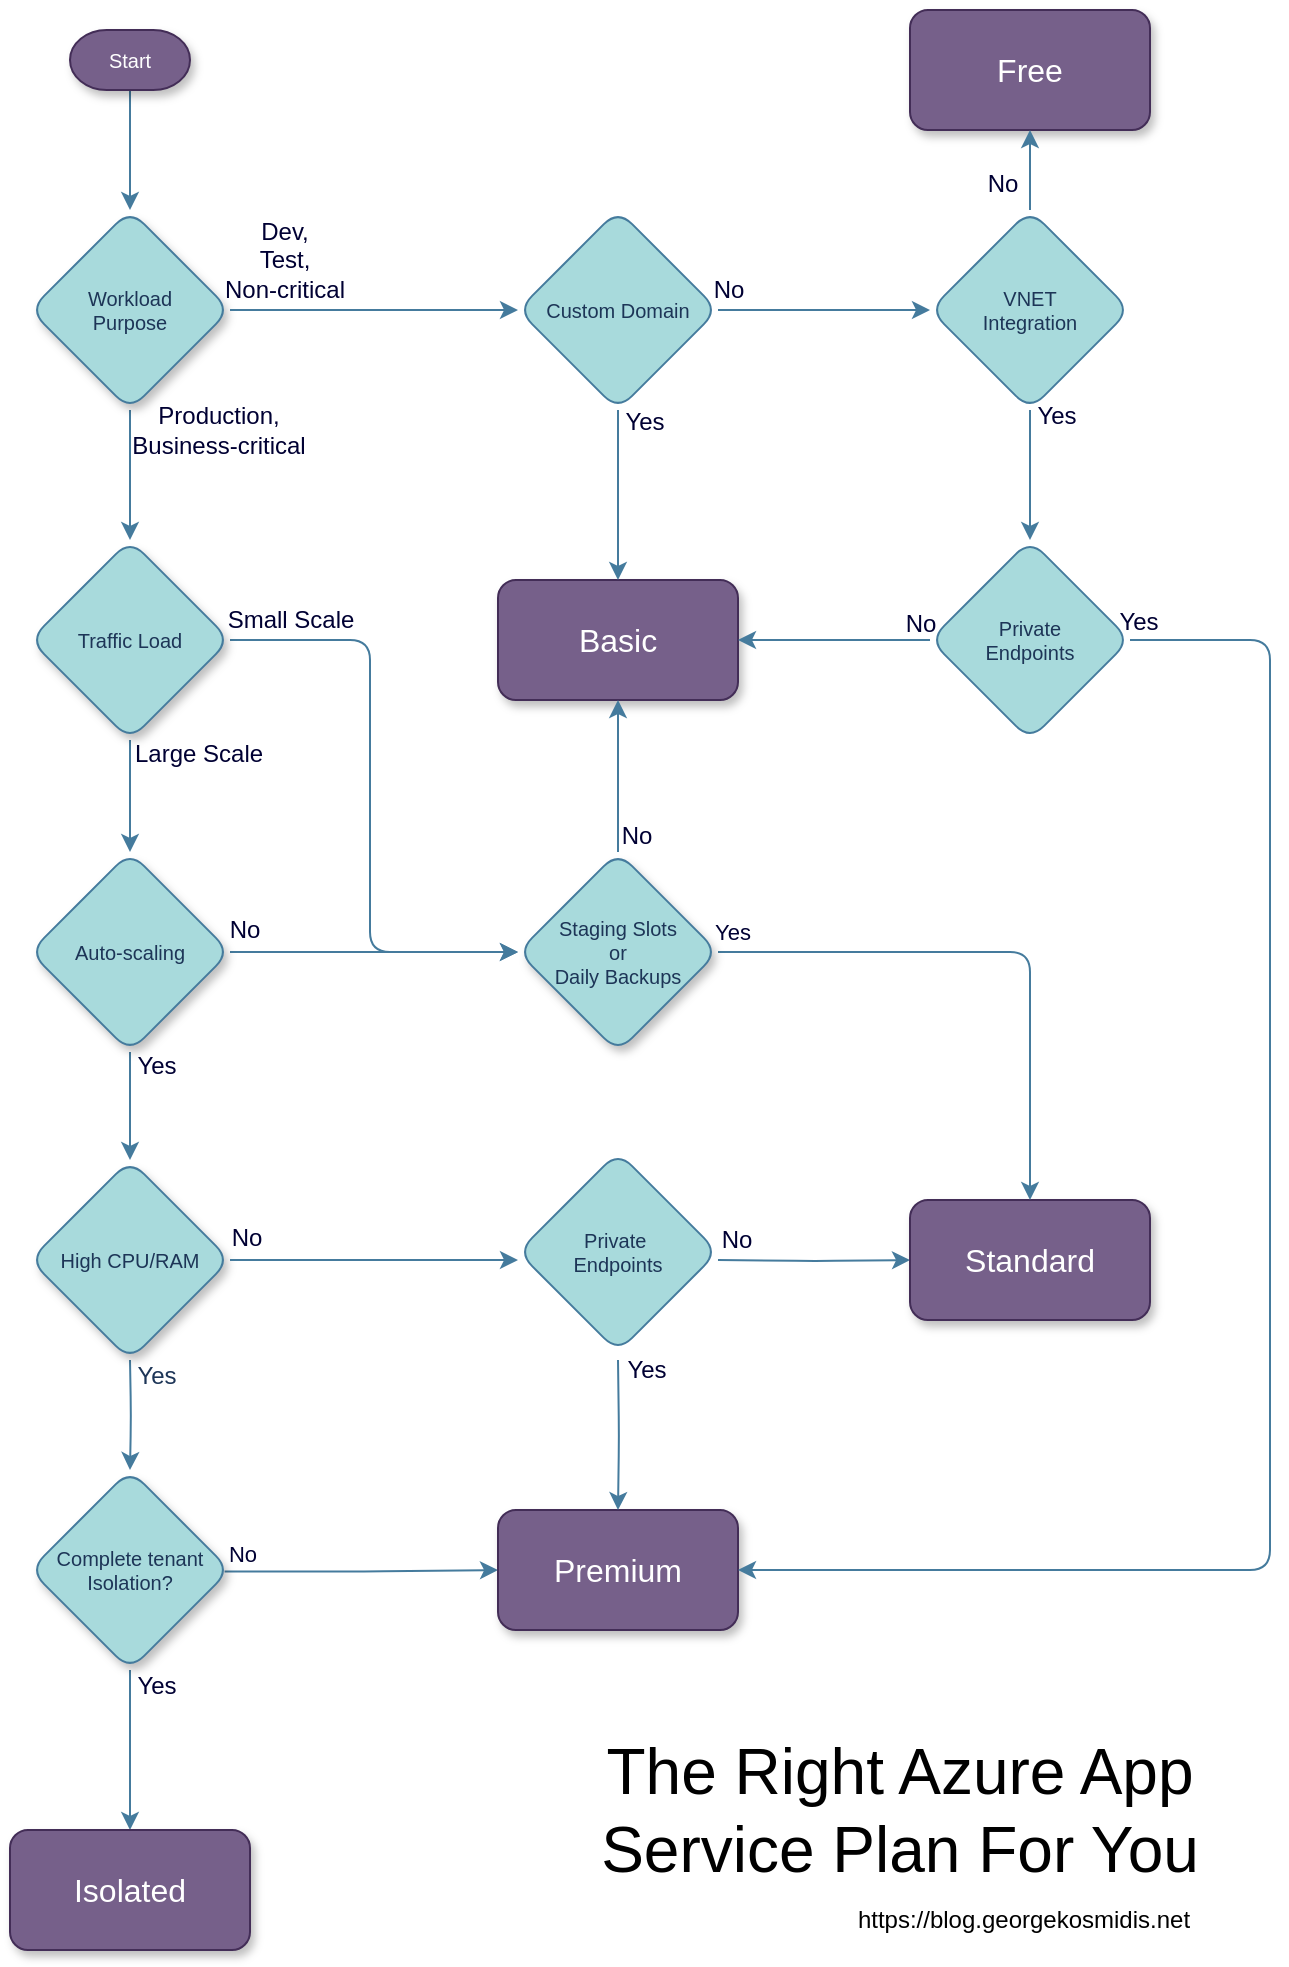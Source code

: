 <mxfile version="24.4.13" type="device" pages="2">
  <diagram id="N4iRV68BVkmkfJKtZu4H" name="Page-2">
    <mxGraphModel dx="1615" dy="1103" grid="1" gridSize="10" guides="1" tooltips="1" connect="1" arrows="1" fold="1" page="1" pageScale="1" pageWidth="827" pageHeight="1169" math="0" shadow="0">
      <root>
        <mxCell id="0" />
        <mxCell id="1" parent="0" />
        <mxCell id="8HNGC6IebJeWQwQANR_L-3" value="" style="edgeStyle=orthogonalEdgeStyle;rounded=1;orthogonalLoop=1;jettySize=auto;html=1;fontSize=10;labelBackgroundColor=none;strokeColor=#457B9D;fontColor=default;fontFamily=Helvetica;fontStyle=0;" parent="1" source="8HNGC6IebJeWQwQANR_L-4" target="8HNGC6IebJeWQwQANR_L-9" edge="1">
          <mxGeometry relative="1" as="geometry" />
        </mxCell>
        <mxCell id="8HNGC6IebJeWQwQANR_L-4" value="Start" style="strokeWidth=1;html=1;shape=mxgraph.flowchart.terminator;whiteSpace=wrap;rounded=1;shadow=1;labelBackgroundColor=none;fontFamily=Helvetica;fontSize=10;align=center;fillColor=#76608a;strokeColor=#432D57;fontColor=#ffffff;fontStyle=0;" parent="1" vertex="1">
          <mxGeometry x="140" y="90" width="60" height="30" as="geometry" />
        </mxCell>
        <mxCell id="8HNGC6IebJeWQwQANR_L-5" value="" style="edgeStyle=orthogonalEdgeStyle;rounded=1;orthogonalLoop=1;jettySize=auto;html=1;fontSize=10;labelBackgroundColor=none;strokeColor=#457B9D;fontColor=default;fontFamily=Helvetica;entryX=0;entryY=0.5;entryDx=0;entryDy=0;fontStyle=0;" parent="1" source="mjoHUaqumo3DgvZ4HPl7-24" target="mjoHUaqumo3DgvZ4HPl7-43" edge="1">
          <mxGeometry relative="1" as="geometry" />
        </mxCell>
        <mxCell id="mjoHUaqumo3DgvZ4HPl7-27" value="No" style="edgeLabel;html=1;align=center;verticalAlign=middle;resizable=0;points=[];labelBackgroundColor=none;fontColor=#000033;fontFamily=Helvetica;fontSize=12;rounded=1;fontStyle=0;" parent="8HNGC6IebJeWQwQANR_L-5" vertex="1" connectable="0">
          <mxGeometry x="-0.64" relative="1" as="geometry">
            <mxPoint x="-14" y="-10" as="offset" />
          </mxGeometry>
        </mxCell>
        <mxCell id="8HNGC6IebJeWQwQANR_L-7" value="" style="edgeStyle=orthogonalEdgeStyle;rounded=1;orthogonalLoop=1;jettySize=auto;html=1;fontSize=10;labelBackgroundColor=none;strokeColor=#457B9D;fontColor=default;fontFamily=Helvetica;fontStyle=0;" parent="1" source="8HNGC6IebJeWQwQANR_L-9" target="8HNGC6IebJeWQwQANR_L-14" edge="1">
          <mxGeometry relative="1" as="geometry" />
        </mxCell>
        <mxCell id="8HNGC6IebJeWQwQANR_L-8" value="Production,&lt;div style=&quot;font-size: 12px;&quot;&gt;Business-critical&lt;/div&gt;" style="edgeLabel;html=1;align=center;verticalAlign=middle;resizable=0;points=[];fontSize=12;labelBackgroundColor=none;fontColor=#000033;fontFamily=Helvetica;rounded=1;fontStyle=0;" parent="8HNGC6IebJeWQwQANR_L-7" vertex="1" connectable="0">
          <mxGeometry x="-0.475" y="1" relative="1" as="geometry">
            <mxPoint x="43" y="-7" as="offset" />
          </mxGeometry>
        </mxCell>
        <mxCell id="8HNGC6IebJeWQwQANR_L-9" value="&lt;div style=&quot;font-size: 10px;&quot;&gt;Workload&lt;/div&gt;Purpose" style="rhombus;whiteSpace=wrap;html=1;fontSize=10;fontFamily=Helvetica;strokeWidth=1;rounded=1;shadow=1;labelBackgroundColor=none;fillColor=#A8DADC;strokeColor=#457B9D;fontColor=#1D3557;fontStyle=0;aspect=fixed;" parent="1" vertex="1">
          <mxGeometry x="120" y="180" width="100" height="100" as="geometry" />
        </mxCell>
        <mxCell id="8HNGC6IebJeWQwQANR_L-10" value="Free" style="whiteSpace=wrap;html=1;fontSize=16;fontFamily=Helvetica;strokeWidth=1;rounded=1;shadow=1;labelBackgroundColor=none;fillColor=#76608a;strokeColor=#432D57;fontColor=#ffffff;fontStyle=0;" parent="1" vertex="1">
          <mxGeometry x="560" y="80" width="120" height="60" as="geometry" />
        </mxCell>
        <mxCell id="8HNGC6IebJeWQwQANR_L-11" style="edgeStyle=orthogonalEdgeStyle;rounded=1;orthogonalLoop=1;jettySize=auto;html=1;fontSize=10;labelBackgroundColor=none;strokeColor=#457B9D;fontColor=default;fontFamily=Helvetica;fontStyle=0;entryX=0;entryY=0.5;entryDx=0;entryDy=0;" parent="1" source="8HNGC6IebJeWQwQANR_L-14" target="mjoHUaqumo3DgvZ4HPl7-48" edge="1">
          <mxGeometry relative="1" as="geometry">
            <mxPoint x="350" y="395" as="targetPoint" />
            <Array as="points">
              <mxPoint x="290" y="395" />
              <mxPoint x="290" y="551" />
            </Array>
          </mxGeometry>
        </mxCell>
        <mxCell id="8HNGC6IebJeWQwQANR_L-12" value="Small Scale" style="edgeLabel;html=1;align=center;verticalAlign=middle;resizable=0;points=[];fontSize=12;labelBackgroundColor=none;fontColor=#000033;fontFamily=Helvetica;rounded=1;fontStyle=0;" parent="8HNGC6IebJeWQwQANR_L-11" vertex="1" connectable="0">
          <mxGeometry x="-0.712" relative="1" as="geometry">
            <mxPoint x="-13" y="-10" as="offset" />
          </mxGeometry>
        </mxCell>
        <mxCell id="8HNGC6IebJeWQwQANR_L-13" value="" style="edgeStyle=orthogonalEdgeStyle;rounded=1;orthogonalLoop=1;jettySize=auto;html=1;fontSize=10;labelBackgroundColor=none;strokeColor=#457B9D;fontColor=default;fontFamily=Helvetica;fontStyle=0;" parent="1" source="8HNGC6IebJeWQwQANR_L-14" target="8HNGC6IebJeWQwQANR_L-21" edge="1">
          <mxGeometry relative="1" as="geometry" />
        </mxCell>
        <mxCell id="mjoHUaqumo3DgvZ4HPl7-35" value="Large Scale" style="edgeLabel;html=1;align=center;verticalAlign=middle;resizable=0;points=[];hachureGap=4;strokeColor=#457B9D;fontFamily=Helvetica;fontColor=#000033;fillColor=#A8DADC;fontSize=12;labelBackgroundColor=none;rounded=1;fontStyle=0;" parent="8HNGC6IebJeWQwQANR_L-13" vertex="1" connectable="0">
          <mxGeometry x="-0.355" relative="1" as="geometry">
            <mxPoint x="34" y="-11" as="offset" />
          </mxGeometry>
        </mxCell>
        <mxCell id="8HNGC6IebJeWQwQANR_L-14" value="Traffic Load" style="rhombus;whiteSpace=wrap;html=1;fontSize=10;fontFamily=Helvetica;strokeWidth=1;rounded=1;shadow=1;labelBackgroundColor=none;fillColor=#A8DADC;strokeColor=#457B9D;fontColor=#1D3557;aspect=fixed;fontStyle=0;" parent="1" vertex="1">
          <mxGeometry x="120" y="345" width="100" height="100" as="geometry" />
        </mxCell>
        <mxCell id="8HNGC6IebJeWQwQANR_L-15" value="" style="edgeStyle=orthogonalEdgeStyle;rounded=1;orthogonalLoop=1;jettySize=auto;html=1;fontSize=10;labelBackgroundColor=none;strokeColor=#457B9D;fontColor=default;fontFamily=Helvetica;fontStyle=0;entryX=0;entryY=0.5;entryDx=0;entryDy=0;" parent="1" source="8HNGC6IebJeWQwQANR_L-21" target="mjoHUaqumo3DgvZ4HPl7-48" edge="1">
          <mxGeometry relative="1" as="geometry" />
        </mxCell>
        <mxCell id="8HNGC6IebJeWQwQANR_L-16" value="No" style="edgeLabel;html=1;align=center;verticalAlign=middle;resizable=0;points=[];fontSize=12;labelBackgroundColor=none;fontColor=#000033;fontFamily=Helvetica;rounded=1;fontStyle=0;" parent="8HNGC6IebJeWQwQANR_L-15" vertex="1" connectable="0">
          <mxGeometry x="-0.5" y="2" relative="1" as="geometry">
            <mxPoint x="-29" y="-9" as="offset" />
          </mxGeometry>
        </mxCell>
        <mxCell id="8HNGC6IebJeWQwQANR_L-19" value="" style="edgeStyle=orthogonalEdgeStyle;rounded=1;orthogonalLoop=1;jettySize=auto;html=1;fontSize=10;labelBackgroundColor=none;strokeColor=#457B9D;fontColor=default;fontFamily=Helvetica;fontStyle=0;" parent="1" source="8HNGC6IebJeWQwQANR_L-21" target="8HNGC6IebJeWQwQANR_L-26" edge="1">
          <mxGeometry relative="1" as="geometry" />
        </mxCell>
        <mxCell id="mjoHUaqumo3DgvZ4HPl7-19" value="Yes" style="edgeLabel;html=1;align=center;verticalAlign=middle;resizable=0;points=[];fontSize=12;labelBackgroundColor=none;fontColor=#000033;fontFamily=Helvetica;rounded=1;fontStyle=0;" parent="8HNGC6IebJeWQwQANR_L-19" vertex="1" connectable="0">
          <mxGeometry x="-0.436" relative="1" as="geometry">
            <mxPoint x="13" y="-8" as="offset" />
          </mxGeometry>
        </mxCell>
        <mxCell id="8HNGC6IebJeWQwQANR_L-21" value="Auto-scaling" style="rhombus;whiteSpace=wrap;html=1;fontSize=10;fontFamily=Helvetica;strokeWidth=1;rounded=1;shadow=1;labelBackgroundColor=none;fillColor=#A8DADC;strokeColor=#457B9D;fontColor=#1D3557;aspect=fixed;fontStyle=0;" parent="1" vertex="1">
          <mxGeometry x="120" y="501" width="100" height="100" as="geometry" />
        </mxCell>
        <mxCell id="8HNGC6IebJeWQwQANR_L-22" value="Basic" style="whiteSpace=wrap;html=1;fontSize=16;fontFamily=Helvetica;strokeWidth=1;rounded=1;shadow=1;labelBackgroundColor=none;fillColor=#76608a;strokeColor=#432D57;fontColor=#ffffff;fontStyle=0;" parent="1" vertex="1">
          <mxGeometry x="354" y="365" width="120" height="60" as="geometry" />
        </mxCell>
        <mxCell id="mjoHUaqumo3DgvZ4HPl7-4" value="" style="edgeStyle=orthogonalEdgeStyle;rounded=1;orthogonalLoop=1;jettySize=auto;html=1;fontSize=10;labelBackgroundColor=none;strokeColor=#457B9D;fontColor=default;fontFamily=Helvetica;fontStyle=0;" parent="1" target="mjoHUaqumo3DgvZ4HPl7-3" edge="1">
          <mxGeometry relative="1" as="geometry">
            <mxPoint x="170" y="755" as="sourcePoint" />
          </mxGeometry>
        </mxCell>
        <mxCell id="mjoHUaqumo3DgvZ4HPl7-56" value="Yes" style="edgeLabel;html=1;align=center;verticalAlign=middle;resizable=0;points=[];rounded=1;strokeColor=#457B9D;fontColor=#1D3557;fillColor=#A8DADC;fontSize=12;" parent="mjoHUaqumo3DgvZ4HPl7-4" vertex="1" connectable="0">
          <mxGeometry x="-0.322" y="2" relative="1" as="geometry">
            <mxPoint x="10" y="-11" as="offset" />
          </mxGeometry>
        </mxCell>
        <mxCell id="mjoHUaqumo3DgvZ4HPl7-20" value="" style="edgeStyle=orthogonalEdgeStyle;rounded=1;orthogonalLoop=1;jettySize=auto;html=1;entryX=0;entryY=0.5;entryDx=0;entryDy=0;exitX=0.973;exitY=0.508;exitDx=0;exitDy=0;fontSize=12;labelBackgroundColor=none;strokeColor=#457B9D;fontColor=#000033;fontFamily=Helvetica;fontStyle=0;exitPerimeter=0;" parent="1" source="mjoHUaqumo3DgvZ4HPl7-3" target="mjoHUaqumo3DgvZ4HPl7-16" edge="1">
          <mxGeometry x="-0.836" y="5" relative="1" as="geometry">
            <mxPoint x="219" y="880" as="sourcePoint" />
            <mxPoint x="353" y="880" as="targetPoint" />
            <mxPoint as="offset" />
          </mxGeometry>
        </mxCell>
        <mxCell id="mjoHUaqumo3DgvZ4HPl7-55" value="No" style="edgeLabel;html=1;align=center;verticalAlign=middle;resizable=0;points=[];rounded=1;strokeColor=#457B9D;fontColor=#000033;fillColor=#A8DADC;labelBackgroundColor=none;" parent="mjoHUaqumo3DgvZ4HPl7-20" vertex="1" connectable="0">
          <mxGeometry x="-0.517" relative="1" as="geometry">
            <mxPoint x="-25" y="-9" as="offset" />
          </mxGeometry>
        </mxCell>
        <mxCell id="mjoHUaqumo3DgvZ4HPl7-21" style="edgeStyle=orthogonalEdgeStyle;rounded=1;orthogonalLoop=1;jettySize=auto;html=1;entryX=0;entryY=0.5;entryDx=0;entryDy=0;fontSize=10;labelBackgroundColor=none;strokeColor=#457B9D;fontColor=default;fontFamily=Helvetica;fontStyle=0;" parent="1" target="mjoHUaqumo3DgvZ4HPl7-5" edge="1">
          <mxGeometry relative="1" as="geometry">
            <mxPoint x="464" y="705" as="sourcePoint" />
          </mxGeometry>
        </mxCell>
        <mxCell id="mjoHUaqumo3DgvZ4HPl7-40" value="No" style="edgeLabel;html=1;align=center;verticalAlign=middle;resizable=0;points=[];hachureGap=4;strokeColor=#457B9D;fontFamily=Helvetica;fontColor=#000033;fillColor=#A8DADC;labelBackgroundColor=none;rounded=1;fontStyle=0;fontSize=12;" parent="mjoHUaqumo3DgvZ4HPl7-21" vertex="1" connectable="0">
          <mxGeometry x="-0.449" relative="1" as="geometry">
            <mxPoint x="-18" y="-11" as="offset" />
          </mxGeometry>
        </mxCell>
        <mxCell id="8HNGC6IebJeWQwQANR_L-26" value="High CPU/RAM" style="rhombus;whiteSpace=wrap;html=1;fontSize=10;fontFamily=Helvetica;strokeWidth=1;rounded=1;shadow=1;labelBackgroundColor=none;fillColor=#A8DADC;strokeColor=#457B9D;fontColor=#1D3557;aspect=fixed;fontStyle=0;" parent="1" vertex="1">
          <mxGeometry x="120" y="655" width="100" height="100" as="geometry" />
        </mxCell>
        <mxCell id="mjoHUaqumo3DgvZ4HPl7-9" value="" style="edgeStyle=orthogonalEdgeStyle;rounded=1;orthogonalLoop=1;jettySize=auto;html=1;exitX=0.5;exitY=1;exitDx=0;exitDy=0;fontSize=10;labelBackgroundColor=none;strokeColor=#457B9D;fontColor=default;fontFamily=Helvetica;fontStyle=0;" parent="1" source="mjoHUaqumo3DgvZ4HPl7-3" target="mjoHUaqumo3DgvZ4HPl7-10" edge="1">
          <mxGeometry relative="1" as="geometry">
            <mxPoint x="200" y="1010.0" as="targetPoint" />
          </mxGeometry>
        </mxCell>
        <mxCell id="mjoHUaqumo3DgvZ4HPl7-23" value="Yes" style="edgeLabel;html=1;align=center;verticalAlign=middle;resizable=0;points=[];fontSize=12;labelBackgroundColor=none;fontColor=#000033;fontFamily=Helvetica;rounded=1;fontStyle=0;" parent="mjoHUaqumo3DgvZ4HPl7-9" vertex="1" connectable="0">
          <mxGeometry x="0.288" y="-2" relative="1" as="geometry">
            <mxPoint x="15" y="-44" as="offset" />
          </mxGeometry>
        </mxCell>
        <mxCell id="mjoHUaqumo3DgvZ4HPl7-3" value="Complete tenant&lt;div&gt;Isolation?&lt;/div&gt;" style="rhombus;whiteSpace=wrap;html=1;fontSize=10;fontFamily=Helvetica;strokeWidth=1;rounded=1;shadow=1;labelBackgroundColor=none;fillColor=#A8DADC;strokeColor=#457B9D;fontColor=#1D3557;aspect=fixed;fontStyle=0;" parent="1" vertex="1">
          <mxGeometry x="120" y="810" width="100" height="100" as="geometry" />
        </mxCell>
        <mxCell id="mjoHUaqumo3DgvZ4HPl7-5" value="Standard" style="whiteSpace=wrap;html=1;fontSize=16;fontFamily=Helvetica;strokeWidth=1;rounded=1;shadow=1;labelBackgroundColor=none;fillColor=#76608a;strokeColor=#432D57;fontColor=#ffffff;fontStyle=0;" parent="1" vertex="1">
          <mxGeometry x="560" y="675" width="120" height="60" as="geometry" />
        </mxCell>
        <mxCell id="mjoHUaqumo3DgvZ4HPl7-10" value="Isolated" style="whiteSpace=wrap;html=1;fontSize=16;fontFamily=Helvetica;strokeWidth=1;rounded=1;shadow=1;labelBackgroundColor=none;fillColor=#76608a;strokeColor=#432D57;fontColor=#ffffff;fontStyle=0;" parent="1" vertex="1">
          <mxGeometry x="110" y="990" width="120" height="60" as="geometry" />
        </mxCell>
        <mxCell id="mjoHUaqumo3DgvZ4HPl7-16" value="Premium" style="whiteSpace=wrap;html=1;fontSize=16;fontFamily=Helvetica;strokeWidth=1;rounded=1;shadow=1;labelBackgroundColor=none;fillColor=#76608a;strokeColor=#432D57;fontColor=#ffffff;fontStyle=0;" parent="1" vertex="1">
          <mxGeometry x="354" y="830" width="120" height="60" as="geometry" />
        </mxCell>
        <mxCell id="mjoHUaqumo3DgvZ4HPl7-25" value="" style="edgeStyle=orthogonalEdgeStyle;rounded=1;orthogonalLoop=1;jettySize=auto;html=1;fontSize=10;labelBackgroundColor=none;strokeColor=#457B9D;fontColor=default;fontFamily=Helvetica;fontStyle=0;" parent="1" source="8HNGC6IebJeWQwQANR_L-9" target="mjoHUaqumo3DgvZ4HPl7-24" edge="1">
          <mxGeometry relative="1" as="geometry">
            <mxPoint x="240" y="235" as="sourcePoint" />
            <mxPoint x="460" y="235" as="targetPoint" />
          </mxGeometry>
        </mxCell>
        <mxCell id="mjoHUaqumo3DgvZ4HPl7-26" value="Dev,&lt;div style=&quot;font-size: 12px;&quot;&gt;Test,&lt;/div&gt;&lt;div style=&quot;font-size: 12px;&quot;&gt;Non-critical&lt;/div&gt;" style="edgeLabel;html=1;align=center;verticalAlign=middle;resizable=0;points=[];fontSize=12;labelBackgroundColor=none;fontColor=#000033;fontFamily=Helvetica;rounded=1;fontStyle=0;" parent="mjoHUaqumo3DgvZ4HPl7-25" vertex="1" connectable="0">
          <mxGeometry x="-0.367" relative="1" as="geometry">
            <mxPoint x="-19" y="-25" as="offset" />
          </mxGeometry>
        </mxCell>
        <mxCell id="mjoHUaqumo3DgvZ4HPl7-29" style="rounded=1;orthogonalLoop=1;jettySize=auto;html=1;entryX=0.5;entryY=0;entryDx=0;entryDy=0;labelBackgroundColor=none;strokeColor=#457B9D;fontColor=default;fontFamily=Helvetica;exitX=0.5;exitY=1;exitDx=0;exitDy=0;fontStyle=0;" parent="1" source="mjoHUaqumo3DgvZ4HPl7-43" target="mjoHUaqumo3DgvZ4HPl7-28" edge="1">
          <mxGeometry relative="1" as="geometry" />
        </mxCell>
        <mxCell id="mjoHUaqumo3DgvZ4HPl7-30" value="Yes" style="edgeLabel;html=1;align=center;verticalAlign=middle;resizable=0;points=[];labelBackgroundColor=none;fontColor=#000033;fontFamily=Helvetica;fontSize=12;rounded=1;fontStyle=0;" parent="mjoHUaqumo3DgvZ4HPl7-29" vertex="1" connectable="0">
          <mxGeometry x="-0.515" y="-1" relative="1" as="geometry">
            <mxPoint x="14" y="-13" as="offset" />
          </mxGeometry>
        </mxCell>
        <mxCell id="mjoHUaqumo3DgvZ4HPl7-45" style="edgeStyle=orthogonalEdgeStyle;rounded=1;hachureGap=4;orthogonalLoop=1;jettySize=auto;html=1;strokeColor=#457B9D;fontFamily=Helvetica;fontColor=default;labelBackgroundColor=none;fontStyle=0;" parent="1" source="mjoHUaqumo3DgvZ4HPl7-24" target="8HNGC6IebJeWQwQANR_L-22" edge="1">
          <mxGeometry relative="1" as="geometry" />
        </mxCell>
        <mxCell id="mjoHUaqumo3DgvZ4HPl7-46" value="Yes" style="edgeLabel;html=1;align=center;verticalAlign=middle;resizable=0;points=[];rounded=1;hachureGap=4;strokeColor=#457B9D;fontFamily=Helvetica;fontColor=#000033;fillColor=#A8DADC;labelBackgroundColor=none;fontStyle=0;fontSize=12;" parent="mjoHUaqumo3DgvZ4HPl7-45" vertex="1" connectable="0">
          <mxGeometry x="-0.811" y="3" relative="1" as="geometry">
            <mxPoint x="10" y="-2" as="offset" />
          </mxGeometry>
        </mxCell>
        <mxCell id="mjoHUaqumo3DgvZ4HPl7-24" value="Custom Domain" style="rhombus;whiteSpace=wrap;html=1;labelBackgroundColor=none;fillColor=#A8DADC;strokeColor=#457B9D;fontColor=#1D3557;fontFamily=Helvetica;fontSize=10;fontStyle=0;aspect=fixed;rounded=1;" parent="1" vertex="1">
          <mxGeometry x="364" y="180" width="100" height="100" as="geometry" />
        </mxCell>
        <mxCell id="mjoHUaqumo3DgvZ4HPl7-31" style="rounded=1;orthogonalLoop=1;jettySize=auto;html=1;entryX=1;entryY=0.5;entryDx=0;entryDy=0;edgeStyle=orthogonalEdgeStyle;labelBackgroundColor=none;strokeColor=#457B9D;fontColor=default;fontFamily=Helvetica;fontStyle=0;" parent="1" source="mjoHUaqumo3DgvZ4HPl7-28" target="8HNGC6IebJeWQwQANR_L-22" edge="1">
          <mxGeometry relative="1" as="geometry" />
        </mxCell>
        <mxCell id="mjoHUaqumo3DgvZ4HPl7-32" value="No" style="edgeLabel;html=1;align=center;verticalAlign=middle;resizable=0;points=[];labelBackgroundColor=none;fontColor=#000033;fontFamily=Helvetica;fontSize=12;rounded=1;fontStyle=0;" parent="mjoHUaqumo3DgvZ4HPl7-31" vertex="1" connectable="0">
          <mxGeometry x="-0.739" y="1" relative="1" as="geometry">
            <mxPoint x="7" y="-9" as="offset" />
          </mxGeometry>
        </mxCell>
        <mxCell id="mjoHUaqumo3DgvZ4HPl7-33" style="edgeStyle=orthogonalEdgeStyle;rounded=1;orthogonalLoop=1;jettySize=auto;html=1;labelBackgroundColor=none;strokeColor=#457B9D;fontColor=default;fontFamily=Helvetica;exitX=1;exitY=0.5;exitDx=0;exitDy=0;fontStyle=0;entryX=1;entryY=0.5;entryDx=0;entryDy=0;" parent="1" source="mjoHUaqumo3DgvZ4HPl7-28" target="mjoHUaqumo3DgvZ4HPl7-16" edge="1">
          <mxGeometry relative="1" as="geometry">
            <mxPoint x="645.03" y="465" as="sourcePoint" />
            <mxPoint x="600" y="850" as="targetPoint" />
            <Array as="points">
              <mxPoint x="740" y="395" />
              <mxPoint x="740" y="860" />
            </Array>
          </mxGeometry>
        </mxCell>
        <mxCell id="mjoHUaqumo3DgvZ4HPl7-54" value="Yes" style="edgeLabel;html=1;align=center;verticalAlign=middle;resizable=0;points=[];rounded=1;strokeColor=#457B9D;fontColor=#000033;fillColor=#A8DADC;fontSize=12;labelBackgroundColor=none;" parent="mjoHUaqumo3DgvZ4HPl7-33" vertex="1" connectable="0">
          <mxGeometry x="-0.954" y="4" relative="1" as="geometry">
            <mxPoint x="-15" y="-5" as="offset" />
          </mxGeometry>
        </mxCell>
        <mxCell id="mjoHUaqumo3DgvZ4HPl7-28" value="Private&lt;div&gt;Endpoints&lt;/div&gt;" style="rhombus;whiteSpace=wrap;html=1;labelBackgroundColor=none;fillColor=#A8DADC;strokeColor=#457B9D;fontColor=#1D3557;fontFamily=Helvetica;fontSize=10;aspect=fixed;fontStyle=0;rounded=1;" parent="1" vertex="1">
          <mxGeometry x="570" y="345" width="100" height="100" as="geometry" />
        </mxCell>
        <mxCell id="mjoHUaqumo3DgvZ4HPl7-38" value="" style="edgeStyle=orthogonalEdgeStyle;rounded=1;orthogonalLoop=1;jettySize=auto;html=1;entryX=0;entryY=0.5;entryDx=0;entryDy=0;fontSize=10;labelBackgroundColor=none;strokeColor=#457B9D;fontColor=default;fontFamily=Helvetica;fontStyle=0;" parent="1" edge="1">
          <mxGeometry relative="1" as="geometry">
            <mxPoint x="220" y="705" as="sourcePoint" />
            <mxPoint x="364" y="705" as="targetPoint" />
          </mxGeometry>
        </mxCell>
        <mxCell id="mjoHUaqumo3DgvZ4HPl7-39" value="No" style="edgeLabel;html=1;align=center;verticalAlign=middle;resizable=0;points=[];fontSize=12;labelBackgroundColor=none;fontColor=#000033;fontFamily=Helvetica;rounded=1;fontStyle=0;" parent="mjoHUaqumo3DgvZ4HPl7-38" vertex="1" connectable="0">
          <mxGeometry x="-0.458" y="-2" relative="1" as="geometry">
            <mxPoint x="-31" y="-13" as="offset" />
          </mxGeometry>
        </mxCell>
        <mxCell id="mjoHUaqumo3DgvZ4HPl7-41" style="edgeStyle=orthogonalEdgeStyle;rounded=1;hachureGap=4;orthogonalLoop=1;jettySize=auto;html=1;strokeColor=#457B9D;fontFamily=Helvetica;fontColor=default;labelBackgroundColor=none;fontStyle=0;" parent="1" target="mjoHUaqumo3DgvZ4HPl7-16" edge="1">
          <mxGeometry relative="1" as="geometry">
            <mxPoint x="414" y="755" as="sourcePoint" />
          </mxGeometry>
        </mxCell>
        <mxCell id="mjoHUaqumo3DgvZ4HPl7-42" value="Yes" style="edgeLabel;html=1;align=center;verticalAlign=middle;resizable=0;points=[];hachureGap=4;strokeColor=#457B9D;fontFamily=Helvetica;fontColor=#000033;fillColor=#A8DADC;labelBackgroundColor=none;rounded=1;fontStyle=0;fontSize=12;" parent="mjoHUaqumo3DgvZ4HPl7-41" vertex="1" connectable="0">
          <mxGeometry x="-0.872" y="-1" relative="1" as="geometry">
            <mxPoint x="15" as="offset" />
          </mxGeometry>
        </mxCell>
        <mxCell id="mjoHUaqumo3DgvZ4HPl7-37" value="Private&amp;nbsp;&lt;div&gt;Endpoints&lt;/div&gt;" style="rhombus;whiteSpace=wrap;html=1;labelBackgroundColor=none;fillColor=#A8DADC;strokeColor=#457B9D;fontColor=#1D3557;fontFamily=Helvetica;fontSize=10;aspect=fixed;fontStyle=0;rounded=1;" parent="1" vertex="1">
          <mxGeometry x="364" y="651" width="100" height="100" as="geometry" />
        </mxCell>
        <mxCell id="mjoHUaqumo3DgvZ4HPl7-44" style="edgeStyle=orthogonalEdgeStyle;rounded=1;hachureGap=4;orthogonalLoop=1;jettySize=auto;html=1;strokeColor=#457B9D;fontFamily=Helvetica;fontColor=default;labelBackgroundColor=none;fontStyle=0;" parent="1" source="mjoHUaqumo3DgvZ4HPl7-43" target="8HNGC6IebJeWQwQANR_L-10" edge="1">
          <mxGeometry relative="1" as="geometry" />
        </mxCell>
        <mxCell id="mjoHUaqumo3DgvZ4HPl7-47" value="No" style="edgeLabel;html=1;align=center;verticalAlign=middle;resizable=0;points=[];rounded=1;hachureGap=4;strokeColor=#457B9D;fontFamily=Helvetica;fontColor=#000033;fillColor=#A8DADC;labelBackgroundColor=none;fontStyle=0;fontSize=12;" parent="mjoHUaqumo3DgvZ4HPl7-44" vertex="1" connectable="0">
          <mxGeometry x="-0.69" y="3" relative="1" as="geometry">
            <mxPoint x="-11" y="-7" as="offset" />
          </mxGeometry>
        </mxCell>
        <mxCell id="mjoHUaqumo3DgvZ4HPl7-43" value="VNET&lt;div style=&quot;font-size: 10px;&quot;&gt;Integration&lt;/div&gt;" style="rhombus;whiteSpace=wrap;html=1;labelBackgroundColor=none;fillColor=#A8DADC;strokeColor=#457B9D;fontColor=#1D3557;fontFamily=Helvetica;fontSize=10;fontStyle=0;aspect=fixed;rounded=1;" parent="1" vertex="1">
          <mxGeometry x="570" y="180" width="100" height="100" as="geometry" />
        </mxCell>
        <mxCell id="mjoHUaqumo3DgvZ4HPl7-49" style="edgeStyle=orthogonalEdgeStyle;rounded=1;orthogonalLoop=1;jettySize=auto;html=1;strokeColor=#457B9D;fontColor=#1D3557;fillColor=#A8DADC;entryX=0.5;entryY=1;entryDx=0;entryDy=0;" parent="1" source="mjoHUaqumo3DgvZ4HPl7-48" target="8HNGC6IebJeWQwQANR_L-22" edge="1">
          <mxGeometry relative="1" as="geometry">
            <mxPoint x="490.0" y="440" as="targetPoint" />
          </mxGeometry>
        </mxCell>
        <mxCell id="mjoHUaqumo3DgvZ4HPl7-50" value="No" style="edgeLabel;html=1;align=center;verticalAlign=middle;resizable=0;points=[];strokeColor=#457B9D;fontColor=#000033;fillColor=#A8DADC;rounded=1;fontSize=12;" parent="mjoHUaqumo3DgvZ4HPl7-49" vertex="1" connectable="0">
          <mxGeometry x="-0.783" y="2" relative="1" as="geometry">
            <mxPoint x="11" as="offset" />
          </mxGeometry>
        </mxCell>
        <mxCell id="mjoHUaqumo3DgvZ4HPl7-51" style="edgeStyle=orthogonalEdgeStyle;rounded=1;orthogonalLoop=1;jettySize=auto;html=1;entryX=0.5;entryY=0;entryDx=0;entryDy=0;strokeColor=#457B9D;fontColor=#000033;fillColor=#A8DADC;fontSize=12;" parent="1" source="mjoHUaqumo3DgvZ4HPl7-48" target="mjoHUaqumo3DgvZ4HPl7-5" edge="1">
          <mxGeometry relative="1" as="geometry">
            <Array as="points">
              <mxPoint x="620" y="551" />
            </Array>
          </mxGeometry>
        </mxCell>
        <mxCell id="mjoHUaqumo3DgvZ4HPl7-52" value="Yes" style="edgeLabel;html=1;align=center;verticalAlign=middle;resizable=0;points=[];strokeColor=#457B9D;fontColor=#000033;fillColor=#A8DADC;rounded=1;" parent="mjoHUaqumo3DgvZ4HPl7-51" vertex="1" connectable="0">
          <mxGeometry x="-0.917" y="2" relative="1" as="geometry">
            <mxPoint x="-5" y="-8" as="offset" />
          </mxGeometry>
        </mxCell>
        <mxCell id="mjoHUaqumo3DgvZ4HPl7-48" value="Staging Slots&lt;div&gt;or&lt;/div&gt;&lt;div&gt;Daily Backups&lt;/div&gt;" style="rhombus;whiteSpace=wrap;html=1;fontSize=10;fontFamily=Helvetica;strokeWidth=1;rounded=1;shadow=1;labelBackgroundColor=none;fillColor=#A8DADC;strokeColor=#457B9D;fontColor=#1D3557;aspect=fixed;fontStyle=0;" parent="1" vertex="1">
          <mxGeometry x="364" y="501" width="100" height="100" as="geometry" />
        </mxCell>
        <mxCell id="Y6LUdKyayy-dNsd94Rry-1" value="The Right Azure App Service Plan For You" style="text;html=1;align=center;verticalAlign=middle;whiteSpace=wrap;rounded=0;fontSize=32;fontStyle=0" vertex="1" parent="1">
          <mxGeometry x="380" y="940" width="350" height="80" as="geometry" />
        </mxCell>
        <mxCell id="Y6LUdKyayy-dNsd94Rry-3" value="https://blog.georgekosmidis.net" style="text;html=1;align=center;verticalAlign=middle;whiteSpace=wrap;rounded=0;" vertex="1" parent="1">
          <mxGeometry x="532" y="1020" width="170" height="30" as="geometry" />
        </mxCell>
      </root>
    </mxGraphModel>
  </diagram>
  <diagram id="SfIZksV7vS0lqTn1m1YL" name="Page-3">
    <mxGraphModel dx="1050" dy="1886" grid="1" gridSize="10" guides="1" tooltips="1" connect="1" arrows="1" fold="1" page="1" pageScale="1" pageWidth="827" pageHeight="1169" math="0" shadow="0">
      <root>
        <mxCell id="0" />
        <mxCell id="1" parent="0" />
        <mxCell id="bjYaRJj1VPDax2cxkhRb-1" value="" style="edgeStyle=orthogonalEdgeStyle;rounded=1;orthogonalLoop=1;jettySize=auto;html=1;fontSize=10;labelBackgroundColor=none;strokeColor=#457B9D;fontColor=default;fontFamily=Helvetica;fontStyle=0;" parent="1" source="bjYaRJj1VPDax2cxkhRb-2" target="bjYaRJj1VPDax2cxkhRb-7" edge="1">
          <mxGeometry relative="1" as="geometry" />
        </mxCell>
        <mxCell id="bjYaRJj1VPDax2cxkhRb-2" value="Start" style="strokeWidth=1;html=1;shape=mxgraph.flowchart.terminator;whiteSpace=wrap;rounded=1;shadow=1;labelBackgroundColor=none;fontFamily=Helvetica;fontSize=10;align=center;fillColor=#76608a;strokeColor=#432D57;fontColor=#ffffff;fontStyle=0;" parent="1" vertex="1">
          <mxGeometry x="140" y="-20" width="60" height="30" as="geometry" />
        </mxCell>
        <mxCell id="bjYaRJj1VPDax2cxkhRb-3" value="" style="edgeStyle=orthogonalEdgeStyle;rounded=1;orthogonalLoop=1;jettySize=auto;html=1;fontSize=10;labelBackgroundColor=none;strokeColor=#457B9D;fontColor=default;fontFamily=Helvetica;fontStyle=0;" parent="1" source="bjYaRJj1VPDax2cxkhRb-39" target="bjYaRJj1VPDax2cxkhRb-52" edge="1">
          <mxGeometry relative="1" as="geometry" />
        </mxCell>
        <mxCell id="bjYaRJj1VPDax2cxkhRb-4" value="No" style="edgeLabel;html=1;align=center;verticalAlign=middle;resizable=0;points=[];labelBackgroundColor=none;fontColor=#000033;fontFamily=Helvetica;fontSize=12;rounded=1;fontStyle=0;" parent="bjYaRJj1VPDax2cxkhRb-3" vertex="1" connectable="0">
          <mxGeometry x="-0.64" relative="1" as="geometry">
            <mxPoint x="10" y="-7" as="offset" />
          </mxGeometry>
        </mxCell>
        <mxCell id="bjYaRJj1VPDax2cxkhRb-5" value="" style="edgeStyle=orthogonalEdgeStyle;rounded=1;orthogonalLoop=1;jettySize=auto;html=1;fontSize=10;labelBackgroundColor=none;strokeColor=#457B9D;fontColor=default;fontFamily=Helvetica;fontStyle=0;" parent="1" source="bjYaRJj1VPDax2cxkhRb-7" target="bjYaRJj1VPDax2cxkhRb-13" edge="1">
          <mxGeometry relative="1" as="geometry" />
        </mxCell>
        <mxCell id="bjYaRJj1VPDax2cxkhRb-6" value="Production,&lt;div style=&quot;font-size: 12px;&quot;&gt;Business-critical&lt;/div&gt;" style="edgeLabel;html=1;align=center;verticalAlign=middle;resizable=0;points=[];fontSize=12;labelBackgroundColor=none;fontColor=#000033;fontFamily=Helvetica;rounded=1;fontStyle=0;" parent="bjYaRJj1VPDax2cxkhRb-5" vertex="1" connectable="0">
          <mxGeometry x="-0.475" y="1" relative="1" as="geometry">
            <mxPoint x="11" y="-22" as="offset" />
          </mxGeometry>
        </mxCell>
        <mxCell id="bjYaRJj1VPDax2cxkhRb-7" value="&lt;div style=&quot;font-size: 10px;&quot;&gt;Workload&lt;/div&gt;Purpose" style="rhombus;whiteSpace=wrap;html=1;fontSize=10;fontFamily=Helvetica;strokeWidth=1;rounded=1;shadow=1;labelBackgroundColor=none;fillColor=#A8DADC;strokeColor=#457B9D;fontColor=#1D3557;fontStyle=0;aspect=fixed;" parent="1" vertex="1">
          <mxGeometry x="120" y="85" width="100" height="100" as="geometry" />
        </mxCell>
        <mxCell id="bjYaRJj1VPDax2cxkhRb-8" value="Free" style="whiteSpace=wrap;html=1;fontSize=16;fontFamily=Helvetica;strokeWidth=1;rounded=1;shadow=1;labelBackgroundColor=none;fillColor=#76608a;strokeColor=#432D57;fontColor=#ffffff;fontStyle=0;" parent="1" vertex="1">
          <mxGeometry x="110" y="570" width="120" height="60" as="geometry" />
        </mxCell>
        <mxCell id="bjYaRJj1VPDax2cxkhRb-9" style="rounded=1;orthogonalLoop=1;jettySize=auto;html=1;fontSize=10;labelBackgroundColor=none;strokeColor=#457B9D;fontColor=default;fontFamily=Helvetica;fontStyle=0;edgeStyle=orthogonalEdgeStyle;exitX=0.5;exitY=1;exitDx=0;exitDy=0;entryX=0.5;entryY=0;entryDx=0;entryDy=0;" parent="1" source="bjYaRJj1VPDax2cxkhRb-13" target="bjYaRJj1VPDax2cxkhRb-57" edge="1">
          <mxGeometry relative="1" as="geometry">
            <mxPoint x="400" y="395" as="targetPoint" />
            <Array as="points">
              <mxPoint x="370" y="185" />
              <mxPoint x="370" y="230" />
              <mxPoint x="570" y="230" />
            </Array>
          </mxGeometry>
        </mxCell>
        <mxCell id="bjYaRJj1VPDax2cxkhRb-10" value="Small Scale" style="edgeLabel;html=1;align=center;verticalAlign=middle;resizable=0;points=[];fontSize=12;labelBackgroundColor=none;fontColor=#000033;fontFamily=Helvetica;rounded=1;fontStyle=0;" parent="bjYaRJj1VPDax2cxkhRb-9" vertex="1" connectable="0">
          <mxGeometry x="-0.712" relative="1" as="geometry">
            <mxPoint x="40" y="-34" as="offset" />
          </mxGeometry>
        </mxCell>
        <mxCell id="bjYaRJj1VPDax2cxkhRb-11" value="" style="edgeStyle=orthogonalEdgeStyle;rounded=1;orthogonalLoop=1;jettySize=auto;html=1;fontSize=10;labelBackgroundColor=none;strokeColor=#457B9D;fontColor=default;fontFamily=Helvetica;fontStyle=0;" parent="1" source="bjYaRJj1VPDax2cxkhRb-13" target="bjYaRJj1VPDax2cxkhRb-18" edge="1">
          <mxGeometry relative="1" as="geometry" />
        </mxCell>
        <mxCell id="bjYaRJj1VPDax2cxkhRb-12" value="Large Scale" style="edgeLabel;html=1;align=center;verticalAlign=middle;resizable=0;points=[];hachureGap=4;strokeColor=#457B9D;fontFamily=Helvetica;fontColor=#000033;fillColor=#A8DADC;fontSize=12;labelBackgroundColor=none;rounded=1;fontStyle=0;" parent="bjYaRJj1VPDax2cxkhRb-11" vertex="1" connectable="0">
          <mxGeometry x="-0.355" relative="1" as="geometry">
            <mxPoint x="-2" y="-13" as="offset" />
          </mxGeometry>
        </mxCell>
        <mxCell id="bjYaRJj1VPDax2cxkhRb-13" value="Traffic Load" style="rhombus;whiteSpace=wrap;html=1;fontSize=10;fontFamily=Helvetica;strokeWidth=1;rounded=1;shadow=1;labelBackgroundColor=none;fillColor=#A8DADC;strokeColor=#457B9D;fontColor=#1D3557;aspect=fixed;fontStyle=0;" parent="1" vertex="1">
          <mxGeometry x="318" y="85" width="100" height="100" as="geometry" />
        </mxCell>
        <mxCell id="bjYaRJj1VPDax2cxkhRb-14" value="" style="rounded=1;orthogonalLoop=1;jettySize=auto;html=1;fontSize=10;labelBackgroundColor=none;strokeColor=#457B9D;fontColor=default;fontFamily=Helvetica;fontStyle=0;" parent="1" source="bjYaRJj1VPDax2cxkhRb-18" target="bjYaRJj1VPDax2cxkhRb-57" edge="1">
          <mxGeometry relative="1" as="geometry" />
        </mxCell>
        <mxCell id="bjYaRJj1VPDax2cxkhRb-15" value="No" style="edgeLabel;html=1;align=center;verticalAlign=middle;resizable=0;points=[];fontSize=12;labelBackgroundColor=none;fontColor=#000033;fontFamily=Helvetica;rounded=1;fontStyle=0;" parent="bjYaRJj1VPDax2cxkhRb-14" vertex="1" connectable="0">
          <mxGeometry x="-0.5" y="2" relative="1" as="geometry">
            <mxPoint x="12" y="-13" as="offset" />
          </mxGeometry>
        </mxCell>
        <mxCell id="bjYaRJj1VPDax2cxkhRb-16" value="" style="edgeStyle=orthogonalEdgeStyle;rounded=1;orthogonalLoop=1;jettySize=auto;html=1;fontSize=10;labelBackgroundColor=none;strokeColor=#457B9D;fontColor=default;fontFamily=Helvetica;fontStyle=0;" parent="1" source="bjYaRJj1VPDax2cxkhRb-18" target="bjYaRJj1VPDax2cxkhRb-26" edge="1">
          <mxGeometry relative="1" as="geometry" />
        </mxCell>
        <mxCell id="bjYaRJj1VPDax2cxkhRb-17" value="Yes" style="edgeLabel;html=1;align=center;verticalAlign=middle;resizable=0;points=[];fontSize=12;labelBackgroundColor=none;fontColor=#000033;fontFamily=Helvetica;rounded=1;fontStyle=0;" parent="bjYaRJj1VPDax2cxkhRb-16" vertex="1" connectable="0">
          <mxGeometry x="-0.436" relative="1" as="geometry">
            <mxPoint x="-18" y="-13" as="offset" />
          </mxGeometry>
        </mxCell>
        <mxCell id="bjYaRJj1VPDax2cxkhRb-18" value="Auto-scaling" style="rhombus;whiteSpace=wrap;html=1;fontSize=10;fontFamily=Helvetica;strokeWidth=1;rounded=1;shadow=1;labelBackgroundColor=none;fillColor=#A8DADC;strokeColor=#457B9D;fontColor=#1D3557;aspect=fixed;fontStyle=0;" parent="1" vertex="1">
          <mxGeometry x="520" y="85" width="100" height="100" as="geometry" />
        </mxCell>
        <mxCell id="bjYaRJj1VPDax2cxkhRb-19" value="Basic" style="whiteSpace=wrap;html=1;fontSize=16;fontFamily=Helvetica;strokeWidth=1;rounded=1;shadow=1;labelBackgroundColor=none;fillColor=#76608a;strokeColor=#432D57;fontColor=#ffffff;fontStyle=0;" parent="1" vertex="1">
          <mxGeometry x="320" y="280" width="120" height="60" as="geometry" />
        </mxCell>
        <mxCell id="bjYaRJj1VPDax2cxkhRb-20" value="" style="edgeStyle=orthogonalEdgeStyle;rounded=1;orthogonalLoop=1;jettySize=auto;html=1;fontSize=10;labelBackgroundColor=none;strokeColor=#457B9D;fontColor=default;fontFamily=Helvetica;fontStyle=0;exitX=1;exitY=0.5;exitDx=0;exitDy=0;" parent="1" source="bjYaRJj1VPDax2cxkhRb-26" target="bjYaRJj1VPDax2cxkhRb-29" edge="1">
          <mxGeometry relative="1" as="geometry">
            <mxPoint x="220" y="755" as="sourcePoint" />
          </mxGeometry>
        </mxCell>
        <mxCell id="bjYaRJj1VPDax2cxkhRb-21" value="Yes" style="edgeLabel;html=1;align=center;verticalAlign=middle;resizable=0;points=[];rounded=1;strokeColor=#457B9D;fontColor=#1D3557;fillColor=#A8DADC;fontSize=12;" parent="bjYaRJj1VPDax2cxkhRb-20" vertex="1" connectable="0">
          <mxGeometry x="-0.322" y="2" relative="1" as="geometry">
            <mxPoint x="-25" y="-11" as="offset" />
          </mxGeometry>
        </mxCell>
        <mxCell id="bjYaRJj1VPDax2cxkhRb-22" value="" style="rounded=1;orthogonalLoop=1;jettySize=auto;html=1;entryX=0.5;entryY=0;entryDx=0;entryDy=0;exitX=0.5;exitY=1;exitDx=0;exitDy=0;fontSize=12;labelBackgroundColor=none;strokeColor=#457B9D;fontColor=#000033;fontFamily=Helvetica;fontStyle=0;" parent="1" source="bjYaRJj1VPDax2cxkhRb-29" target="bjYaRJj1VPDax2cxkhRb-32" edge="1">
          <mxGeometry x="-0.836" y="5" relative="1" as="geometry">
            <mxPoint x="269" y="880" as="sourcePoint" />
            <mxPoint x="403" y="880" as="targetPoint" />
            <mxPoint as="offset" />
          </mxGeometry>
        </mxCell>
        <mxCell id="bjYaRJj1VPDax2cxkhRb-23" value="No" style="edgeLabel;html=1;align=center;verticalAlign=middle;resizable=0;points=[];rounded=1;strokeColor=#457B9D;fontColor=#000033;fillColor=#A8DADC;labelBackgroundColor=none;fontSize=12;" parent="bjYaRJj1VPDax2cxkhRb-22" vertex="1" connectable="0">
          <mxGeometry x="-0.517" relative="1" as="geometry">
            <mxPoint x="13" y="-55" as="offset" />
          </mxGeometry>
        </mxCell>
        <mxCell id="bjYaRJj1VPDax2cxkhRb-24" style="rounded=1;orthogonalLoop=1;jettySize=auto;html=1;entryX=0.5;entryY=0;entryDx=0;entryDy=0;fontSize=10;labelBackgroundColor=none;strokeColor=#457B9D;fontColor=default;fontFamily=Helvetica;fontStyle=0;" parent="1" source="bjYaRJj1VPDax2cxkhRb-49" target="bjYaRJj1VPDax2cxkhRb-30" edge="1">
          <mxGeometry relative="1" as="geometry">
            <mxPoint x="514" y="705" as="sourcePoint" />
          </mxGeometry>
        </mxCell>
        <mxCell id="bjYaRJj1VPDax2cxkhRb-25" value="No" style="edgeLabel;html=1;align=center;verticalAlign=middle;resizable=0;points=[];hachureGap=4;strokeColor=#457B9D;fontFamily=Helvetica;fontColor=#000033;fillColor=#A8DADC;labelBackgroundColor=none;rounded=1;fontStyle=0;fontSize=12;" parent="bjYaRJj1VPDax2cxkhRb-24" vertex="1" connectable="0">
          <mxGeometry x="-0.449" relative="1" as="geometry">
            <mxPoint x="12" y="-15" as="offset" />
          </mxGeometry>
        </mxCell>
        <mxCell id="bjYaRJj1VPDax2cxkhRb-26" value="High CPU/RAM" style="rhombus;whiteSpace=wrap;html=1;fontSize=10;fontFamily=Helvetica;strokeWidth=1;rounded=1;shadow=1;labelBackgroundColor=none;fillColor=#A8DADC;strokeColor=#457B9D;fontColor=#1D3557;aspect=fixed;fontStyle=0;" parent="1" vertex="1">
          <mxGeometry x="713" y="85" width="100" height="100" as="geometry" />
        </mxCell>
        <mxCell id="bjYaRJj1VPDax2cxkhRb-27" value="" style="edgeStyle=orthogonalEdgeStyle;rounded=1;orthogonalLoop=1;jettySize=auto;html=1;exitX=0.5;exitY=0;exitDx=0;exitDy=0;fontSize=10;labelBackgroundColor=none;strokeColor=#457B9D;fontColor=default;fontFamily=Helvetica;fontStyle=0;" parent="1" source="bjYaRJj1VPDax2cxkhRb-29" target="bjYaRJj1VPDax2cxkhRb-31" edge="1">
          <mxGeometry relative="1" as="geometry">
            <mxPoint x="250" y="1010.0" as="targetPoint" />
          </mxGeometry>
        </mxCell>
        <mxCell id="bjYaRJj1VPDax2cxkhRb-28" value="Yes" style="edgeLabel;html=1;align=center;verticalAlign=middle;resizable=0;points=[];fontSize=12;labelBackgroundColor=none;fontColor=#000033;fontFamily=Helvetica;rounded=1;fontStyle=0;" parent="bjYaRJj1VPDax2cxkhRb-27" vertex="1" connectable="0">
          <mxGeometry x="0.288" y="-2" relative="1" as="geometry">
            <mxPoint x="14" y="37" as="offset" />
          </mxGeometry>
        </mxCell>
        <mxCell id="bjYaRJj1VPDax2cxkhRb-29" value="Complete tenant&lt;div&gt;Isolation?&lt;/div&gt;" style="rhombus;whiteSpace=wrap;html=1;fontSize=10;fontFamily=Helvetica;strokeWidth=1;rounded=1;shadow=1;labelBackgroundColor=none;fillColor=#A8DADC;strokeColor=#457B9D;fontColor=#1D3557;aspect=fixed;fontStyle=0;" parent="1" vertex="1">
          <mxGeometry x="910" y="85" width="100" height="100" as="geometry" />
        </mxCell>
        <mxCell id="bjYaRJj1VPDax2cxkhRb-30" value="Standard" style="whiteSpace=wrap;html=1;fontSize=16;fontFamily=Helvetica;strokeWidth=1;rounded=1;shadow=1;labelBackgroundColor=none;fillColor=#76608a;strokeColor=#432D57;fontColor=#ffffff;fontStyle=0;" parent="1" vertex="1">
          <mxGeometry x="703" y="440" width="120" height="60" as="geometry" />
        </mxCell>
        <mxCell id="bjYaRJj1VPDax2cxkhRb-31" value="Isolated" style="whiteSpace=wrap;html=1;fontSize=16;fontFamily=Helvetica;strokeWidth=1;rounded=1;shadow=1;labelBackgroundColor=none;fillColor=#76608a;strokeColor=#432D57;fontColor=#ffffff;fontStyle=0;" parent="1" vertex="1">
          <mxGeometry x="900" y="-40" width="120" height="60" as="geometry" />
        </mxCell>
        <mxCell id="bjYaRJj1VPDax2cxkhRb-32" value="Premium" style="whiteSpace=wrap;html=1;fontSize=16;fontFamily=Helvetica;strokeWidth=1;rounded=1;shadow=1;labelBackgroundColor=none;fillColor=#76608a;strokeColor=#432D57;fontColor=#ffffff;fontStyle=0;" parent="1" vertex="1">
          <mxGeometry x="900" y="440" width="120" height="60" as="geometry" />
        </mxCell>
        <mxCell id="bjYaRJj1VPDax2cxkhRb-33" value="" style="edgeStyle=orthogonalEdgeStyle;rounded=1;orthogonalLoop=1;jettySize=auto;html=1;fontSize=10;labelBackgroundColor=none;strokeColor=#457B9D;fontColor=default;fontFamily=Helvetica;fontStyle=0;" parent="1" source="bjYaRJj1VPDax2cxkhRb-7" target="bjYaRJj1VPDax2cxkhRb-39" edge="1">
          <mxGeometry relative="1" as="geometry">
            <mxPoint x="290" y="235" as="sourcePoint" />
            <mxPoint x="510" y="235" as="targetPoint" />
          </mxGeometry>
        </mxCell>
        <mxCell id="bjYaRJj1VPDax2cxkhRb-34" value="Development,&lt;div style=&quot;font-size: 12px;&quot;&gt;Test,&lt;/div&gt;&lt;div style=&quot;font-size: 12px;&quot;&gt;Non-critical&lt;/div&gt;" style="edgeLabel;html=1;align=center;verticalAlign=middle;resizable=0;points=[];fontSize=12;labelBackgroundColor=none;fontColor=#000033;fontFamily=Helvetica;rounded=1;fontStyle=0;" parent="bjYaRJj1VPDax2cxkhRb-33" vertex="1" connectable="0">
          <mxGeometry x="-0.367" relative="1" as="geometry">
            <mxPoint x="40" y="-2" as="offset" />
          </mxGeometry>
        </mxCell>
        <mxCell id="bjYaRJj1VPDax2cxkhRb-35" style="rounded=1;orthogonalLoop=1;jettySize=auto;html=1;labelBackgroundColor=none;strokeColor=#457B9D;fontColor=default;fontFamily=Helvetica;exitX=1;exitY=0.5;exitDx=0;exitDy=0;fontStyle=0;" parent="1" source="bjYaRJj1VPDax2cxkhRb-52" target="bjYaRJj1VPDax2cxkhRb-44" edge="1">
          <mxGeometry relative="1" as="geometry" />
        </mxCell>
        <mxCell id="bjYaRJj1VPDax2cxkhRb-36" value="Yes" style="edgeLabel;html=1;align=center;verticalAlign=middle;resizable=0;points=[];labelBackgroundColor=none;fontColor=#000033;fontFamily=Helvetica;fontSize=12;rounded=1;fontStyle=0;" parent="bjYaRJj1VPDax2cxkhRb-35" vertex="1" connectable="0">
          <mxGeometry x="-0.515" y="-1" relative="1" as="geometry">
            <mxPoint x="-19" y="-11" as="offset" />
          </mxGeometry>
        </mxCell>
        <mxCell id="bjYaRJj1VPDax2cxkhRb-37" style="edgeStyle=orthogonalEdgeStyle;rounded=1;hachureGap=4;orthogonalLoop=1;jettySize=auto;html=1;strokeColor=#457B9D;fontFamily=Helvetica;fontColor=default;labelBackgroundColor=none;fontStyle=0;" parent="1" source="bjYaRJj1VPDax2cxkhRb-39" target="bjYaRJj1VPDax2cxkhRb-19" edge="1">
          <mxGeometry relative="1" as="geometry" />
        </mxCell>
        <mxCell id="bjYaRJj1VPDax2cxkhRb-38" value="Yes" style="edgeLabel;html=1;align=center;verticalAlign=middle;resizable=0;points=[];rounded=1;hachureGap=4;strokeColor=#457B9D;fontFamily=Helvetica;fontColor=#000033;fillColor=#A8DADC;labelBackgroundColor=none;fontStyle=0;fontSize=12;" parent="bjYaRJj1VPDax2cxkhRb-37" vertex="1" connectable="0">
          <mxGeometry x="-0.811" y="3" relative="1" as="geometry">
            <mxPoint x="2" y="-7" as="offset" />
          </mxGeometry>
        </mxCell>
        <mxCell id="bjYaRJj1VPDax2cxkhRb-39" value="Custom Domain" style="rhombus;whiteSpace=wrap;html=1;labelBackgroundColor=none;fillColor=#A8DADC;strokeColor=#457B9D;fontColor=#1D3557;fontFamily=Helvetica;fontSize=10;fontStyle=0;aspect=fixed;rounded=1;" parent="1" vertex="1">
          <mxGeometry x="120" y="260" width="100" height="100" as="geometry" />
        </mxCell>
        <mxCell id="bjYaRJj1VPDax2cxkhRb-40" style="rounded=1;orthogonalLoop=1;jettySize=auto;html=1;entryX=0.5;entryY=1;entryDx=0;entryDy=0;edgeStyle=orthogonalEdgeStyle;labelBackgroundColor=none;strokeColor=#457B9D;fontColor=default;fontFamily=Helvetica;fontStyle=0;" parent="1" source="bjYaRJj1VPDax2cxkhRb-44" target="bjYaRJj1VPDax2cxkhRb-19" edge="1">
          <mxGeometry relative="1" as="geometry" />
        </mxCell>
        <mxCell id="bjYaRJj1VPDax2cxkhRb-41" value="No" style="edgeLabel;html=1;align=center;verticalAlign=middle;resizable=0;points=[];labelBackgroundColor=none;fontColor=#000033;fontFamily=Helvetica;fontSize=12;rounded=1;fontStyle=0;" parent="bjYaRJj1VPDax2cxkhRb-40" vertex="1" connectable="0">
          <mxGeometry x="-0.739" y="1" relative="1" as="geometry">
            <mxPoint x="12" y="3" as="offset" />
          </mxGeometry>
        </mxCell>
        <mxCell id="bjYaRJj1VPDax2cxkhRb-42" style="rounded=1;orthogonalLoop=1;jettySize=auto;html=1;labelBackgroundColor=none;strokeColor=#457B9D;fontColor=default;fontFamily=Helvetica;exitX=1;exitY=0.5;exitDx=0;exitDy=0;fontStyle=0;entryX=0.5;entryY=1;entryDx=0;entryDy=0;edgeStyle=orthogonalEdgeStyle;" parent="1" source="bjYaRJj1VPDax2cxkhRb-44" target="bjYaRJj1VPDax2cxkhRb-32" edge="1">
          <mxGeometry relative="1" as="geometry">
            <mxPoint x="695.03" y="465" as="sourcePoint" />
            <mxPoint x="650" y="850" as="targetPoint" />
            <Array as="points">
              <mxPoint x="480" y="470" />
              <mxPoint x="480" y="540" />
              <mxPoint x="960" y="540" />
            </Array>
          </mxGeometry>
        </mxCell>
        <mxCell id="bjYaRJj1VPDax2cxkhRb-43" value="Yes" style="edgeLabel;html=1;align=center;verticalAlign=middle;resizable=0;points=[];rounded=1;strokeColor=#457B9D;fontColor=#000033;fillColor=#A8DADC;fontSize=12;labelBackgroundColor=none;" parent="bjYaRJj1VPDax2cxkhRb-42" vertex="1" connectable="0">
          <mxGeometry x="-0.954" y="4" relative="1" as="geometry">
            <mxPoint x="-6" y="-6" as="offset" />
          </mxGeometry>
        </mxCell>
        <mxCell id="bjYaRJj1VPDax2cxkhRb-44" value="Private&lt;div&gt;Endpoints&lt;/div&gt;" style="rhombus;whiteSpace=wrap;html=1;labelBackgroundColor=none;fillColor=#A8DADC;strokeColor=#457B9D;fontColor=#1D3557;fontFamily=Helvetica;fontSize=10;aspect=fixed;fontStyle=0;rounded=1;" parent="1" vertex="1">
          <mxGeometry x="330" y="420" width="100" height="100" as="geometry" />
        </mxCell>
        <mxCell id="bjYaRJj1VPDax2cxkhRb-45" value="" style="edgeStyle=orthogonalEdgeStyle;rounded=1;orthogonalLoop=1;jettySize=auto;html=1;fontSize=10;labelBackgroundColor=none;strokeColor=#457B9D;fontColor=default;fontFamily=Helvetica;fontStyle=0;exitX=0.5;exitY=1;exitDx=0;exitDy=0;" parent="1" source="bjYaRJj1VPDax2cxkhRb-26" target="bjYaRJj1VPDax2cxkhRb-49" edge="1">
          <mxGeometry relative="1" as="geometry">
            <mxPoint x="270" y="705" as="sourcePoint" />
            <mxPoint x="414" y="705" as="targetPoint" />
          </mxGeometry>
        </mxCell>
        <mxCell id="bjYaRJj1VPDax2cxkhRb-46" value="No" style="edgeLabel;html=1;align=center;verticalAlign=middle;resizable=0;points=[];fontSize=12;labelBackgroundColor=none;fontColor=#000033;fontFamily=Helvetica;rounded=1;fontStyle=0;" parent="bjYaRJj1VPDax2cxkhRb-45" vertex="1" connectable="0">
          <mxGeometry x="-0.458" y="-2" relative="1" as="geometry">
            <mxPoint x="16" y="-13" as="offset" />
          </mxGeometry>
        </mxCell>
        <mxCell id="bjYaRJj1VPDax2cxkhRb-47" style="rounded=1;hachureGap=4;orthogonalLoop=1;jettySize=auto;html=1;strokeColor=#457B9D;fontFamily=Helvetica;fontColor=default;labelBackgroundColor=none;fontStyle=0;exitX=1;exitY=0.5;exitDx=0;exitDy=0;entryX=0.5;entryY=0;entryDx=0;entryDy=0;edgeStyle=orthogonalEdgeStyle;" parent="1" source="bjYaRJj1VPDax2cxkhRb-49" target="bjYaRJj1VPDax2cxkhRb-32" edge="1">
          <mxGeometry relative="1" as="geometry">
            <mxPoint x="464" y="755" as="sourcePoint" />
          </mxGeometry>
        </mxCell>
        <mxCell id="bjYaRJj1VPDax2cxkhRb-48" value="Yes" style="edgeLabel;html=1;align=center;verticalAlign=middle;resizable=0;points=[];hachureGap=4;strokeColor=#457B9D;fontFamily=Helvetica;fontColor=#000033;fillColor=#A8DADC;labelBackgroundColor=none;rounded=1;fontStyle=0;fontSize=12;" parent="bjYaRJj1VPDax2cxkhRb-47" vertex="1" connectable="0">
          <mxGeometry x="-0.872" y="-1" relative="1" as="geometry">
            <mxPoint x="-8" y="-11" as="offset" />
          </mxGeometry>
        </mxCell>
        <mxCell id="bjYaRJj1VPDax2cxkhRb-49" value="Private&amp;nbsp;&lt;div&gt;Endpoints&lt;/div&gt;" style="rhombus;whiteSpace=wrap;html=1;labelBackgroundColor=none;fillColor=#A8DADC;strokeColor=#457B9D;fontColor=#1D3557;fontFamily=Helvetica;fontSize=10;aspect=fixed;fontStyle=0;rounded=1;" parent="1" vertex="1">
          <mxGeometry x="713" y="260" width="100" height="100" as="geometry" />
        </mxCell>
        <mxCell id="bjYaRJj1VPDax2cxkhRb-50" style="edgeStyle=orthogonalEdgeStyle;rounded=1;hachureGap=4;orthogonalLoop=1;jettySize=auto;html=1;strokeColor=#457B9D;fontFamily=Helvetica;fontColor=default;labelBackgroundColor=none;fontStyle=0;" parent="1" source="bjYaRJj1VPDax2cxkhRb-52" target="bjYaRJj1VPDax2cxkhRb-8" edge="1">
          <mxGeometry relative="1" as="geometry" />
        </mxCell>
        <mxCell id="bjYaRJj1VPDax2cxkhRb-51" value="No" style="edgeLabel;html=1;align=center;verticalAlign=middle;resizable=0;points=[];rounded=1;hachureGap=4;strokeColor=#457B9D;fontFamily=Helvetica;fontColor=#000033;fillColor=#A8DADC;labelBackgroundColor=none;fontStyle=0;fontSize=12;" parent="bjYaRJj1VPDax2cxkhRb-50" vertex="1" connectable="0">
          <mxGeometry x="-0.69" y="3" relative="1" as="geometry">
            <mxPoint x="10" y="-4" as="offset" />
          </mxGeometry>
        </mxCell>
        <mxCell id="bjYaRJj1VPDax2cxkhRb-52" value="VNET&lt;div style=&quot;font-size: 10px;&quot;&gt;Integration&lt;/div&gt;" style="rhombus;whiteSpace=wrap;html=1;labelBackgroundColor=none;fillColor=#A8DADC;strokeColor=#457B9D;fontColor=#1D3557;fontFamily=Helvetica;fontSize=10;fontStyle=0;aspect=fixed;rounded=1;" parent="1" vertex="1">
          <mxGeometry x="120" y="420" width="100" height="100" as="geometry" />
        </mxCell>
        <mxCell id="bjYaRJj1VPDax2cxkhRb-53" style="rounded=1;orthogonalLoop=1;jettySize=auto;html=1;strokeColor=#457B9D;fontColor=#1D3557;fillColor=#A8DADC;entryX=1;entryY=0.5;entryDx=0;entryDy=0;" parent="1" source="bjYaRJj1VPDax2cxkhRb-57" target="bjYaRJj1VPDax2cxkhRb-19" edge="1">
          <mxGeometry relative="1" as="geometry">
            <mxPoint x="540.0" y="440" as="targetPoint" />
          </mxGeometry>
        </mxCell>
        <mxCell id="bjYaRJj1VPDax2cxkhRb-54" value="No" style="edgeLabel;html=1;align=center;verticalAlign=middle;resizable=0;points=[];strokeColor=#457B9D;fontColor=#000033;fillColor=#A8DADC;rounded=1;fontSize=12;" parent="bjYaRJj1VPDax2cxkhRb-53" vertex="1" connectable="0">
          <mxGeometry x="-0.783" y="2" relative="1" as="geometry">
            <mxPoint x="3" y="-12" as="offset" />
          </mxGeometry>
        </mxCell>
        <mxCell id="bjYaRJj1VPDax2cxkhRb-55" style="rounded=1;orthogonalLoop=1;jettySize=auto;html=1;entryX=0;entryY=0.5;entryDx=0;entryDy=0;strokeColor=#457B9D;fontColor=#000033;fillColor=#A8DADC;fontSize=12;edgeStyle=orthogonalEdgeStyle;" parent="1" source="bjYaRJj1VPDax2cxkhRb-57" target="bjYaRJj1VPDax2cxkhRb-30" edge="1">
          <mxGeometry relative="1" as="geometry" />
        </mxCell>
        <mxCell id="bjYaRJj1VPDax2cxkhRb-56" value="Yes" style="edgeLabel;html=1;align=center;verticalAlign=middle;resizable=0;points=[];strokeColor=#457B9D;fontColor=#000033;fillColor=#A8DADC;rounded=1;fontSize=12;" parent="bjYaRJj1VPDax2cxkhRb-55" vertex="1" connectable="0">
          <mxGeometry x="-0.917" y="2" relative="1" as="geometry">
            <mxPoint x="-5" y="-8" as="offset" />
          </mxGeometry>
        </mxCell>
        <mxCell id="bjYaRJj1VPDax2cxkhRb-57" value="Staging Slots&lt;div&gt;or&lt;/div&gt;&lt;div&gt;Daily Backups&lt;/div&gt;" style="rhombus;whiteSpace=wrap;html=1;fontSize=10;fontFamily=Helvetica;strokeWidth=1;rounded=1;shadow=1;labelBackgroundColor=none;fillColor=#A8DADC;strokeColor=#457B9D;fontColor=#1D3557;aspect=fixed;fontStyle=0;" parent="1" vertex="1">
          <mxGeometry x="520" y="260" width="100" height="100" as="geometry" />
        </mxCell>
        <mxCell id="XSV1bOl7R1Y1eA53T63c-1" value="The Right Azure App Service Plan For You" style="text;html=1;align=center;verticalAlign=middle;whiteSpace=wrap;rounded=0;fontSize=32;fontStyle=0" vertex="1" parent="1">
          <mxGeometry x="310" y="550" width="660" height="60" as="geometry" />
        </mxCell>
        <mxCell id="XSV1bOl7R1Y1eA53T63c-2" value="https://blog.georgekosmidis.net" style="text;html=1;align=center;verticalAlign=middle;whiteSpace=wrap;rounded=0;" vertex="1" parent="1">
          <mxGeometry x="770" y="610" width="170" height="30" as="geometry" />
        </mxCell>
      </root>
    </mxGraphModel>
  </diagram>
</mxfile>
